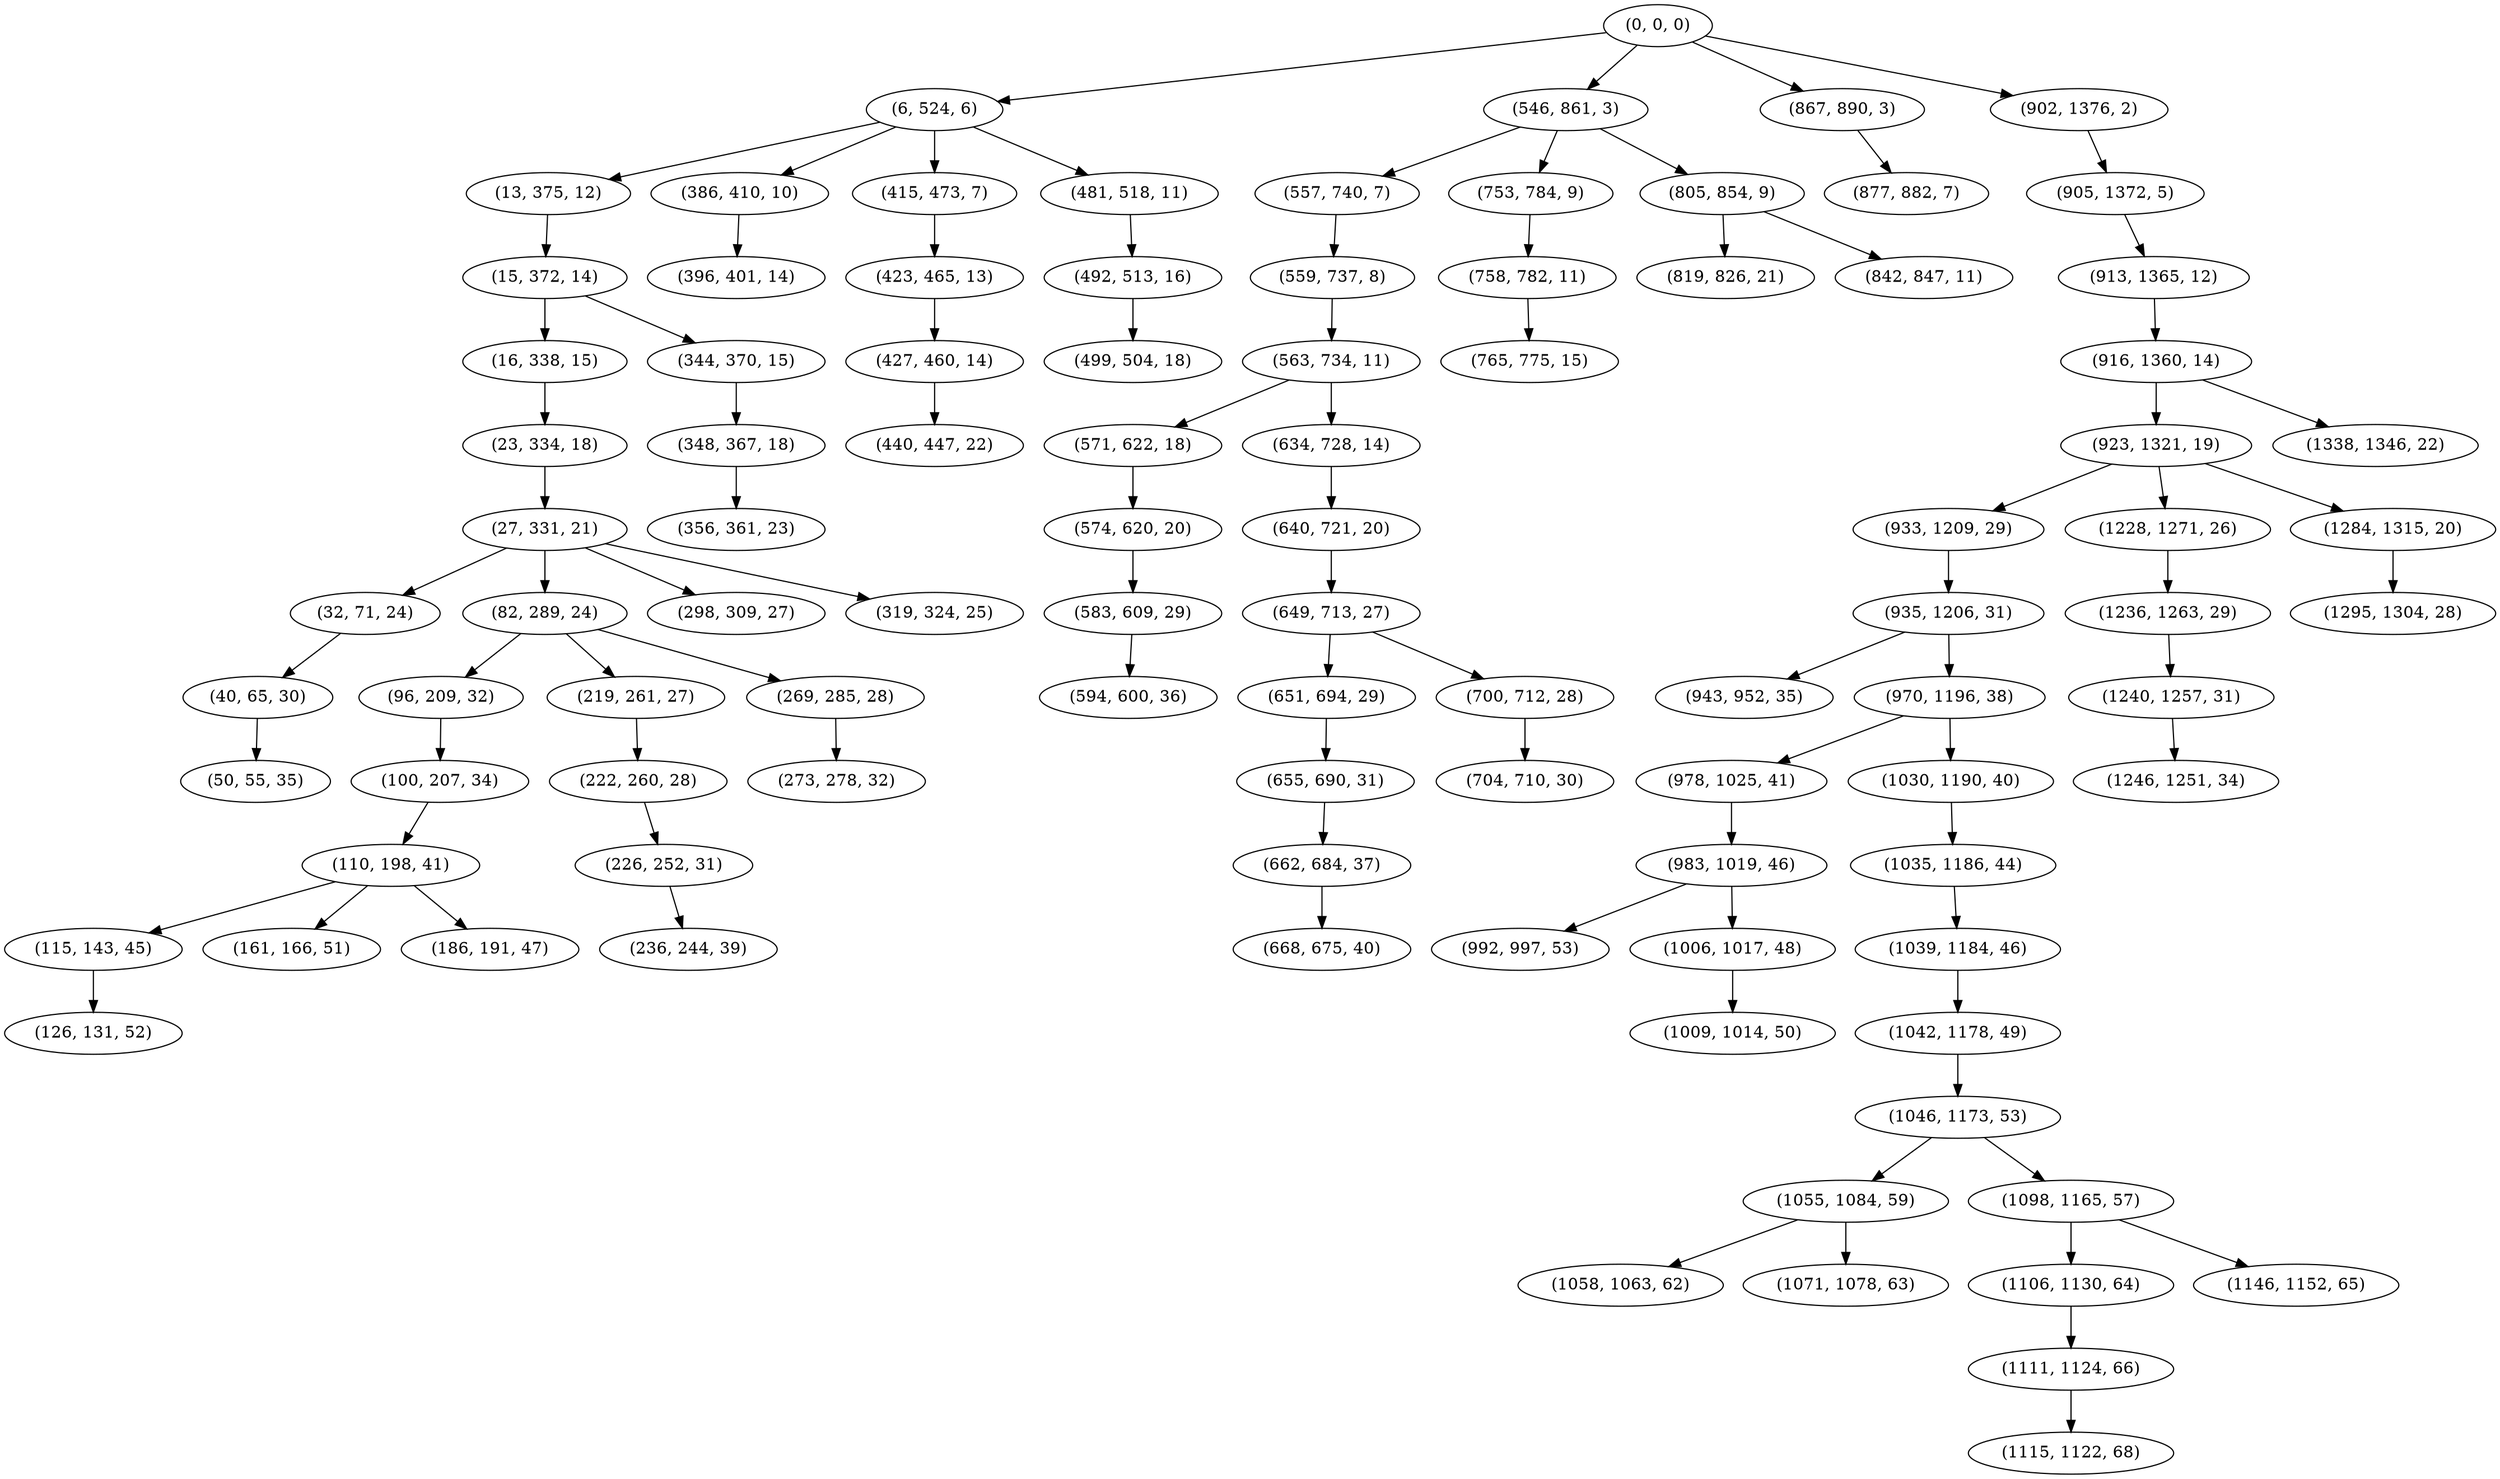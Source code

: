 digraph tree {
    "(0, 0, 0)";
    "(6, 524, 6)";
    "(13, 375, 12)";
    "(15, 372, 14)";
    "(16, 338, 15)";
    "(23, 334, 18)";
    "(27, 331, 21)";
    "(32, 71, 24)";
    "(40, 65, 30)";
    "(50, 55, 35)";
    "(82, 289, 24)";
    "(96, 209, 32)";
    "(100, 207, 34)";
    "(110, 198, 41)";
    "(115, 143, 45)";
    "(126, 131, 52)";
    "(161, 166, 51)";
    "(186, 191, 47)";
    "(219, 261, 27)";
    "(222, 260, 28)";
    "(226, 252, 31)";
    "(236, 244, 39)";
    "(269, 285, 28)";
    "(273, 278, 32)";
    "(298, 309, 27)";
    "(319, 324, 25)";
    "(344, 370, 15)";
    "(348, 367, 18)";
    "(356, 361, 23)";
    "(386, 410, 10)";
    "(396, 401, 14)";
    "(415, 473, 7)";
    "(423, 465, 13)";
    "(427, 460, 14)";
    "(440, 447, 22)";
    "(481, 518, 11)";
    "(492, 513, 16)";
    "(499, 504, 18)";
    "(546, 861, 3)";
    "(557, 740, 7)";
    "(559, 737, 8)";
    "(563, 734, 11)";
    "(571, 622, 18)";
    "(574, 620, 20)";
    "(583, 609, 29)";
    "(594, 600, 36)";
    "(634, 728, 14)";
    "(640, 721, 20)";
    "(649, 713, 27)";
    "(651, 694, 29)";
    "(655, 690, 31)";
    "(662, 684, 37)";
    "(668, 675, 40)";
    "(700, 712, 28)";
    "(704, 710, 30)";
    "(753, 784, 9)";
    "(758, 782, 11)";
    "(765, 775, 15)";
    "(805, 854, 9)";
    "(819, 826, 21)";
    "(842, 847, 11)";
    "(867, 890, 3)";
    "(877, 882, 7)";
    "(902, 1376, 2)";
    "(905, 1372, 5)";
    "(913, 1365, 12)";
    "(916, 1360, 14)";
    "(923, 1321, 19)";
    "(933, 1209, 29)";
    "(935, 1206, 31)";
    "(943, 952, 35)";
    "(970, 1196, 38)";
    "(978, 1025, 41)";
    "(983, 1019, 46)";
    "(992, 997, 53)";
    "(1006, 1017, 48)";
    "(1009, 1014, 50)";
    "(1030, 1190, 40)";
    "(1035, 1186, 44)";
    "(1039, 1184, 46)";
    "(1042, 1178, 49)";
    "(1046, 1173, 53)";
    "(1055, 1084, 59)";
    "(1058, 1063, 62)";
    "(1071, 1078, 63)";
    "(1098, 1165, 57)";
    "(1106, 1130, 64)";
    "(1111, 1124, 66)";
    "(1115, 1122, 68)";
    "(1146, 1152, 65)";
    "(1228, 1271, 26)";
    "(1236, 1263, 29)";
    "(1240, 1257, 31)";
    "(1246, 1251, 34)";
    "(1284, 1315, 20)";
    "(1295, 1304, 28)";
    "(1338, 1346, 22)";
    "(0, 0, 0)" -> "(6, 524, 6)";
    "(0, 0, 0)" -> "(546, 861, 3)";
    "(0, 0, 0)" -> "(867, 890, 3)";
    "(0, 0, 0)" -> "(902, 1376, 2)";
    "(6, 524, 6)" -> "(13, 375, 12)";
    "(6, 524, 6)" -> "(386, 410, 10)";
    "(6, 524, 6)" -> "(415, 473, 7)";
    "(6, 524, 6)" -> "(481, 518, 11)";
    "(13, 375, 12)" -> "(15, 372, 14)";
    "(15, 372, 14)" -> "(16, 338, 15)";
    "(15, 372, 14)" -> "(344, 370, 15)";
    "(16, 338, 15)" -> "(23, 334, 18)";
    "(23, 334, 18)" -> "(27, 331, 21)";
    "(27, 331, 21)" -> "(32, 71, 24)";
    "(27, 331, 21)" -> "(82, 289, 24)";
    "(27, 331, 21)" -> "(298, 309, 27)";
    "(27, 331, 21)" -> "(319, 324, 25)";
    "(32, 71, 24)" -> "(40, 65, 30)";
    "(40, 65, 30)" -> "(50, 55, 35)";
    "(82, 289, 24)" -> "(96, 209, 32)";
    "(82, 289, 24)" -> "(219, 261, 27)";
    "(82, 289, 24)" -> "(269, 285, 28)";
    "(96, 209, 32)" -> "(100, 207, 34)";
    "(100, 207, 34)" -> "(110, 198, 41)";
    "(110, 198, 41)" -> "(115, 143, 45)";
    "(110, 198, 41)" -> "(161, 166, 51)";
    "(110, 198, 41)" -> "(186, 191, 47)";
    "(115, 143, 45)" -> "(126, 131, 52)";
    "(219, 261, 27)" -> "(222, 260, 28)";
    "(222, 260, 28)" -> "(226, 252, 31)";
    "(226, 252, 31)" -> "(236, 244, 39)";
    "(269, 285, 28)" -> "(273, 278, 32)";
    "(344, 370, 15)" -> "(348, 367, 18)";
    "(348, 367, 18)" -> "(356, 361, 23)";
    "(386, 410, 10)" -> "(396, 401, 14)";
    "(415, 473, 7)" -> "(423, 465, 13)";
    "(423, 465, 13)" -> "(427, 460, 14)";
    "(427, 460, 14)" -> "(440, 447, 22)";
    "(481, 518, 11)" -> "(492, 513, 16)";
    "(492, 513, 16)" -> "(499, 504, 18)";
    "(546, 861, 3)" -> "(557, 740, 7)";
    "(546, 861, 3)" -> "(753, 784, 9)";
    "(546, 861, 3)" -> "(805, 854, 9)";
    "(557, 740, 7)" -> "(559, 737, 8)";
    "(559, 737, 8)" -> "(563, 734, 11)";
    "(563, 734, 11)" -> "(571, 622, 18)";
    "(563, 734, 11)" -> "(634, 728, 14)";
    "(571, 622, 18)" -> "(574, 620, 20)";
    "(574, 620, 20)" -> "(583, 609, 29)";
    "(583, 609, 29)" -> "(594, 600, 36)";
    "(634, 728, 14)" -> "(640, 721, 20)";
    "(640, 721, 20)" -> "(649, 713, 27)";
    "(649, 713, 27)" -> "(651, 694, 29)";
    "(649, 713, 27)" -> "(700, 712, 28)";
    "(651, 694, 29)" -> "(655, 690, 31)";
    "(655, 690, 31)" -> "(662, 684, 37)";
    "(662, 684, 37)" -> "(668, 675, 40)";
    "(700, 712, 28)" -> "(704, 710, 30)";
    "(753, 784, 9)" -> "(758, 782, 11)";
    "(758, 782, 11)" -> "(765, 775, 15)";
    "(805, 854, 9)" -> "(819, 826, 21)";
    "(805, 854, 9)" -> "(842, 847, 11)";
    "(867, 890, 3)" -> "(877, 882, 7)";
    "(902, 1376, 2)" -> "(905, 1372, 5)";
    "(905, 1372, 5)" -> "(913, 1365, 12)";
    "(913, 1365, 12)" -> "(916, 1360, 14)";
    "(916, 1360, 14)" -> "(923, 1321, 19)";
    "(916, 1360, 14)" -> "(1338, 1346, 22)";
    "(923, 1321, 19)" -> "(933, 1209, 29)";
    "(923, 1321, 19)" -> "(1228, 1271, 26)";
    "(923, 1321, 19)" -> "(1284, 1315, 20)";
    "(933, 1209, 29)" -> "(935, 1206, 31)";
    "(935, 1206, 31)" -> "(943, 952, 35)";
    "(935, 1206, 31)" -> "(970, 1196, 38)";
    "(970, 1196, 38)" -> "(978, 1025, 41)";
    "(970, 1196, 38)" -> "(1030, 1190, 40)";
    "(978, 1025, 41)" -> "(983, 1019, 46)";
    "(983, 1019, 46)" -> "(992, 997, 53)";
    "(983, 1019, 46)" -> "(1006, 1017, 48)";
    "(1006, 1017, 48)" -> "(1009, 1014, 50)";
    "(1030, 1190, 40)" -> "(1035, 1186, 44)";
    "(1035, 1186, 44)" -> "(1039, 1184, 46)";
    "(1039, 1184, 46)" -> "(1042, 1178, 49)";
    "(1042, 1178, 49)" -> "(1046, 1173, 53)";
    "(1046, 1173, 53)" -> "(1055, 1084, 59)";
    "(1046, 1173, 53)" -> "(1098, 1165, 57)";
    "(1055, 1084, 59)" -> "(1058, 1063, 62)";
    "(1055, 1084, 59)" -> "(1071, 1078, 63)";
    "(1098, 1165, 57)" -> "(1106, 1130, 64)";
    "(1098, 1165, 57)" -> "(1146, 1152, 65)";
    "(1106, 1130, 64)" -> "(1111, 1124, 66)";
    "(1111, 1124, 66)" -> "(1115, 1122, 68)";
    "(1228, 1271, 26)" -> "(1236, 1263, 29)";
    "(1236, 1263, 29)" -> "(1240, 1257, 31)";
    "(1240, 1257, 31)" -> "(1246, 1251, 34)";
    "(1284, 1315, 20)" -> "(1295, 1304, 28)";
}
